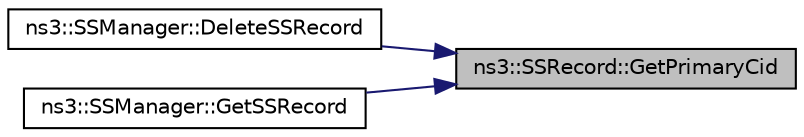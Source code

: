digraph "ns3::SSRecord::GetPrimaryCid"
{
 // LATEX_PDF_SIZE
  edge [fontname="Helvetica",fontsize="10",labelfontname="Helvetica",labelfontsize="10"];
  node [fontname="Helvetica",fontsize="10",shape=record];
  rankdir="RL";
  Node1 [label="ns3::SSRecord::GetPrimaryCid",height=0.2,width=0.4,color="black", fillcolor="grey75", style="filled", fontcolor="black",tooltip="Get primary CID."];
  Node1 -> Node2 [dir="back",color="midnightblue",fontsize="10",style="solid",fontname="Helvetica"];
  Node2 [label="ns3::SSManager::DeleteSSRecord",height=0.2,width=0.4,color="black", fillcolor="white", style="filled",URL="$classns3_1_1_s_s_manager.html#abb941db02350818fb56df8a0afe87cec",tooltip="Delete SS record."];
  Node1 -> Node3 [dir="back",color="midnightblue",fontsize="10",style="solid",fontname="Helvetica"];
  Node3 [label="ns3::SSManager::GetSSRecord",height=0.2,width=0.4,color="black", fillcolor="white", style="filled",URL="$classns3_1_1_s_s_manager.html#a00117546c333c504b27422df26069718",tooltip="returns the ssrecord which has been assigned this cid."];
}
